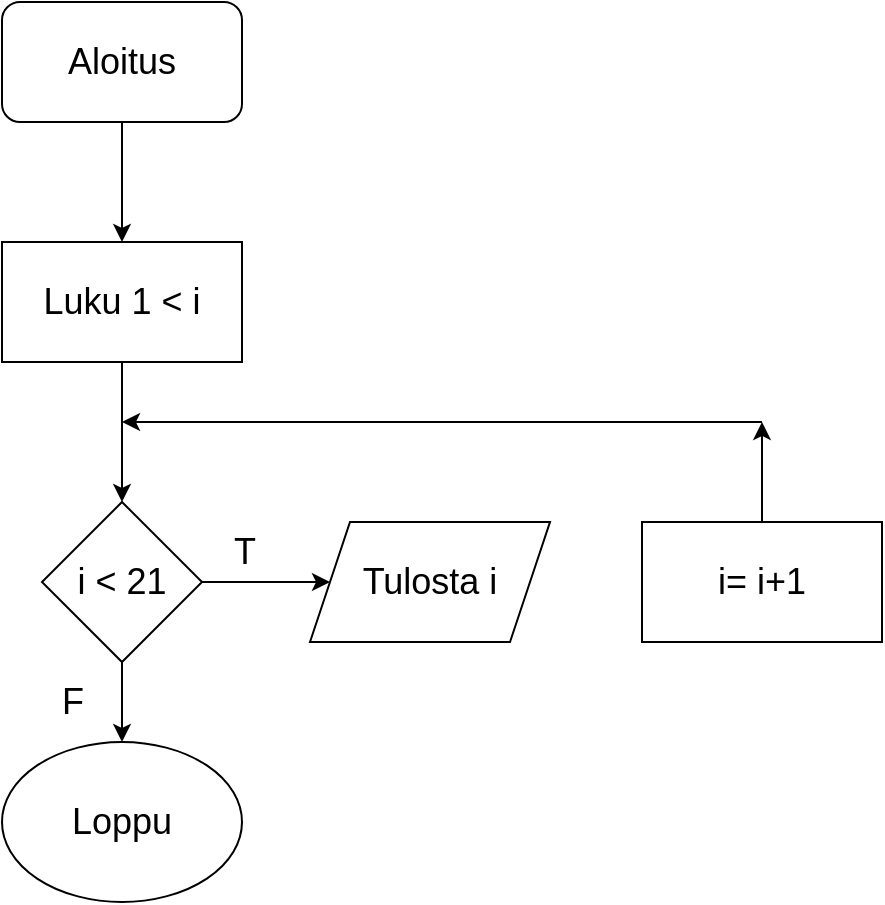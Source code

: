 <mxfile version="20.6.2" type="github"><diagram id="9xgdNOj4ObtT3BAf3hF4" name="Sivu-1"><mxGraphModel dx="742" dy="438" grid="1" gridSize="10" guides="1" tooltips="1" connect="1" arrows="1" fold="1" page="1" pageScale="1" pageWidth="827" pageHeight="1169" math="0" shadow="0"><root><mxCell id="0"/><mxCell id="1" parent="0"/><mxCell id="tPcmvcMBW1PyKjkMQDZb-7" value="" style="edgeStyle=orthogonalEdgeStyle;rounded=0;orthogonalLoop=1;jettySize=auto;html=1;" edge="1" parent="1" source="tPcmvcMBW1PyKjkMQDZb-2" target="tPcmvcMBW1PyKjkMQDZb-6"><mxGeometry relative="1" as="geometry"><Array as="points"><mxPoint x="200" y="230"/><mxPoint x="200" y="230"/></Array></mxGeometry></mxCell><mxCell id="tPcmvcMBW1PyKjkMQDZb-2" value="&lt;font style=&quot;font-size: 18px;&quot;&gt;Luku 1 &amp;lt; i&lt;/font&gt;" style="rounded=0;whiteSpace=wrap;html=1;" vertex="1" parent="1"><mxGeometry x="140" y="130" width="120" height="60" as="geometry"/></mxCell><mxCell id="tPcmvcMBW1PyKjkMQDZb-5" value="" style="edgeStyle=orthogonalEdgeStyle;rounded=0;orthogonalLoop=1;jettySize=auto;html=1;" edge="1" parent="1" source="tPcmvcMBW1PyKjkMQDZb-4" target="tPcmvcMBW1PyKjkMQDZb-2"><mxGeometry relative="1" as="geometry"/></mxCell><mxCell id="tPcmvcMBW1PyKjkMQDZb-4" value="&lt;font style=&quot;font-size: 18px;&quot;&gt;Aloitus&lt;/font&gt;" style="rounded=1;whiteSpace=wrap;html=1;" vertex="1" parent="1"><mxGeometry x="140" y="10" width="120" height="60" as="geometry"/></mxCell><mxCell id="tPcmvcMBW1PyKjkMQDZb-9" value="" style="edgeStyle=orthogonalEdgeStyle;rounded=0;orthogonalLoop=1;jettySize=auto;html=1;" edge="1" parent="1" source="tPcmvcMBW1PyKjkMQDZb-6" target="tPcmvcMBW1PyKjkMQDZb-8"><mxGeometry relative="1" as="geometry"/></mxCell><mxCell id="tPcmvcMBW1PyKjkMQDZb-15" value="" style="edgeStyle=orthogonalEdgeStyle;rounded=0;orthogonalLoop=1;jettySize=auto;html=1;fontSize=18;" edge="1" parent="1" source="tPcmvcMBW1PyKjkMQDZb-6" target="tPcmvcMBW1PyKjkMQDZb-14"><mxGeometry relative="1" as="geometry"/></mxCell><mxCell id="tPcmvcMBW1PyKjkMQDZb-6" value="&lt;font style=&quot;font-size: 18px;&quot;&gt;i &amp;lt; 21&lt;/font&gt;" style="rhombus;whiteSpace=wrap;html=1;" vertex="1" parent="1"><mxGeometry x="160" y="260" width="80" height="80" as="geometry"/></mxCell><mxCell id="tPcmvcMBW1PyKjkMQDZb-8" value="&lt;font style=&quot;font-size: 18px;&quot;&gt;Tulosta i&lt;/font&gt;" style="shape=parallelogram;perimeter=parallelogramPerimeter;whiteSpace=wrap;html=1;fixedSize=1;" vertex="1" parent="1"><mxGeometry x="294" y="270" width="120" height="60" as="geometry"/></mxCell><mxCell id="tPcmvcMBW1PyKjkMQDZb-10" value="&lt;font style=&quot;font-size: 18px;&quot;&gt;i= i+1&lt;/font&gt;" style="rounded=0;whiteSpace=wrap;html=1;" vertex="1" parent="1"><mxGeometry x="460" y="270" width="120" height="60" as="geometry"/></mxCell><mxCell id="tPcmvcMBW1PyKjkMQDZb-11" value="" style="endArrow=classic;html=1;rounded=0;" edge="1" parent="1"><mxGeometry width="50" height="50" relative="1" as="geometry"><mxPoint x="520" y="270" as="sourcePoint"/><mxPoint x="520" y="220" as="targetPoint"/><Array as="points"><mxPoint x="520" y="270"/></Array></mxGeometry></mxCell><mxCell id="tPcmvcMBW1PyKjkMQDZb-12" value="" style="endArrow=classic;html=1;rounded=0;" edge="1" parent="1"><mxGeometry width="50" height="50" relative="1" as="geometry"><mxPoint x="520" y="220" as="sourcePoint"/><mxPoint x="200" y="220" as="targetPoint"/></mxGeometry></mxCell><mxCell id="tPcmvcMBW1PyKjkMQDZb-13" value="&lt;font style=&quot;font-size: 18px;&quot;&gt;T&lt;/font&gt;" style="text;strokeColor=none;fillColor=none;align=left;verticalAlign=middle;spacingLeft=4;spacingRight=4;overflow=hidden;points=[[0,0.5],[1,0.5]];portConstraint=eastwest;rotatable=0;whiteSpace=wrap;html=1;" vertex="1" parent="1"><mxGeometry x="250" y="270" width="80" height="30" as="geometry"/></mxCell><mxCell id="tPcmvcMBW1PyKjkMQDZb-14" value="Loppu" style="ellipse;whiteSpace=wrap;html=1;fontSize=18;" vertex="1" parent="1"><mxGeometry x="140" y="380" width="120" height="80" as="geometry"/></mxCell><mxCell id="tPcmvcMBW1PyKjkMQDZb-16" value="F" style="text;html=1;align=center;verticalAlign=middle;resizable=0;points=[];autosize=1;strokeColor=none;fillColor=none;fontSize=18;" vertex="1" parent="1"><mxGeometry x="160" y="340" width="30" height="40" as="geometry"/></mxCell></root></mxGraphModel></diagram></mxfile>